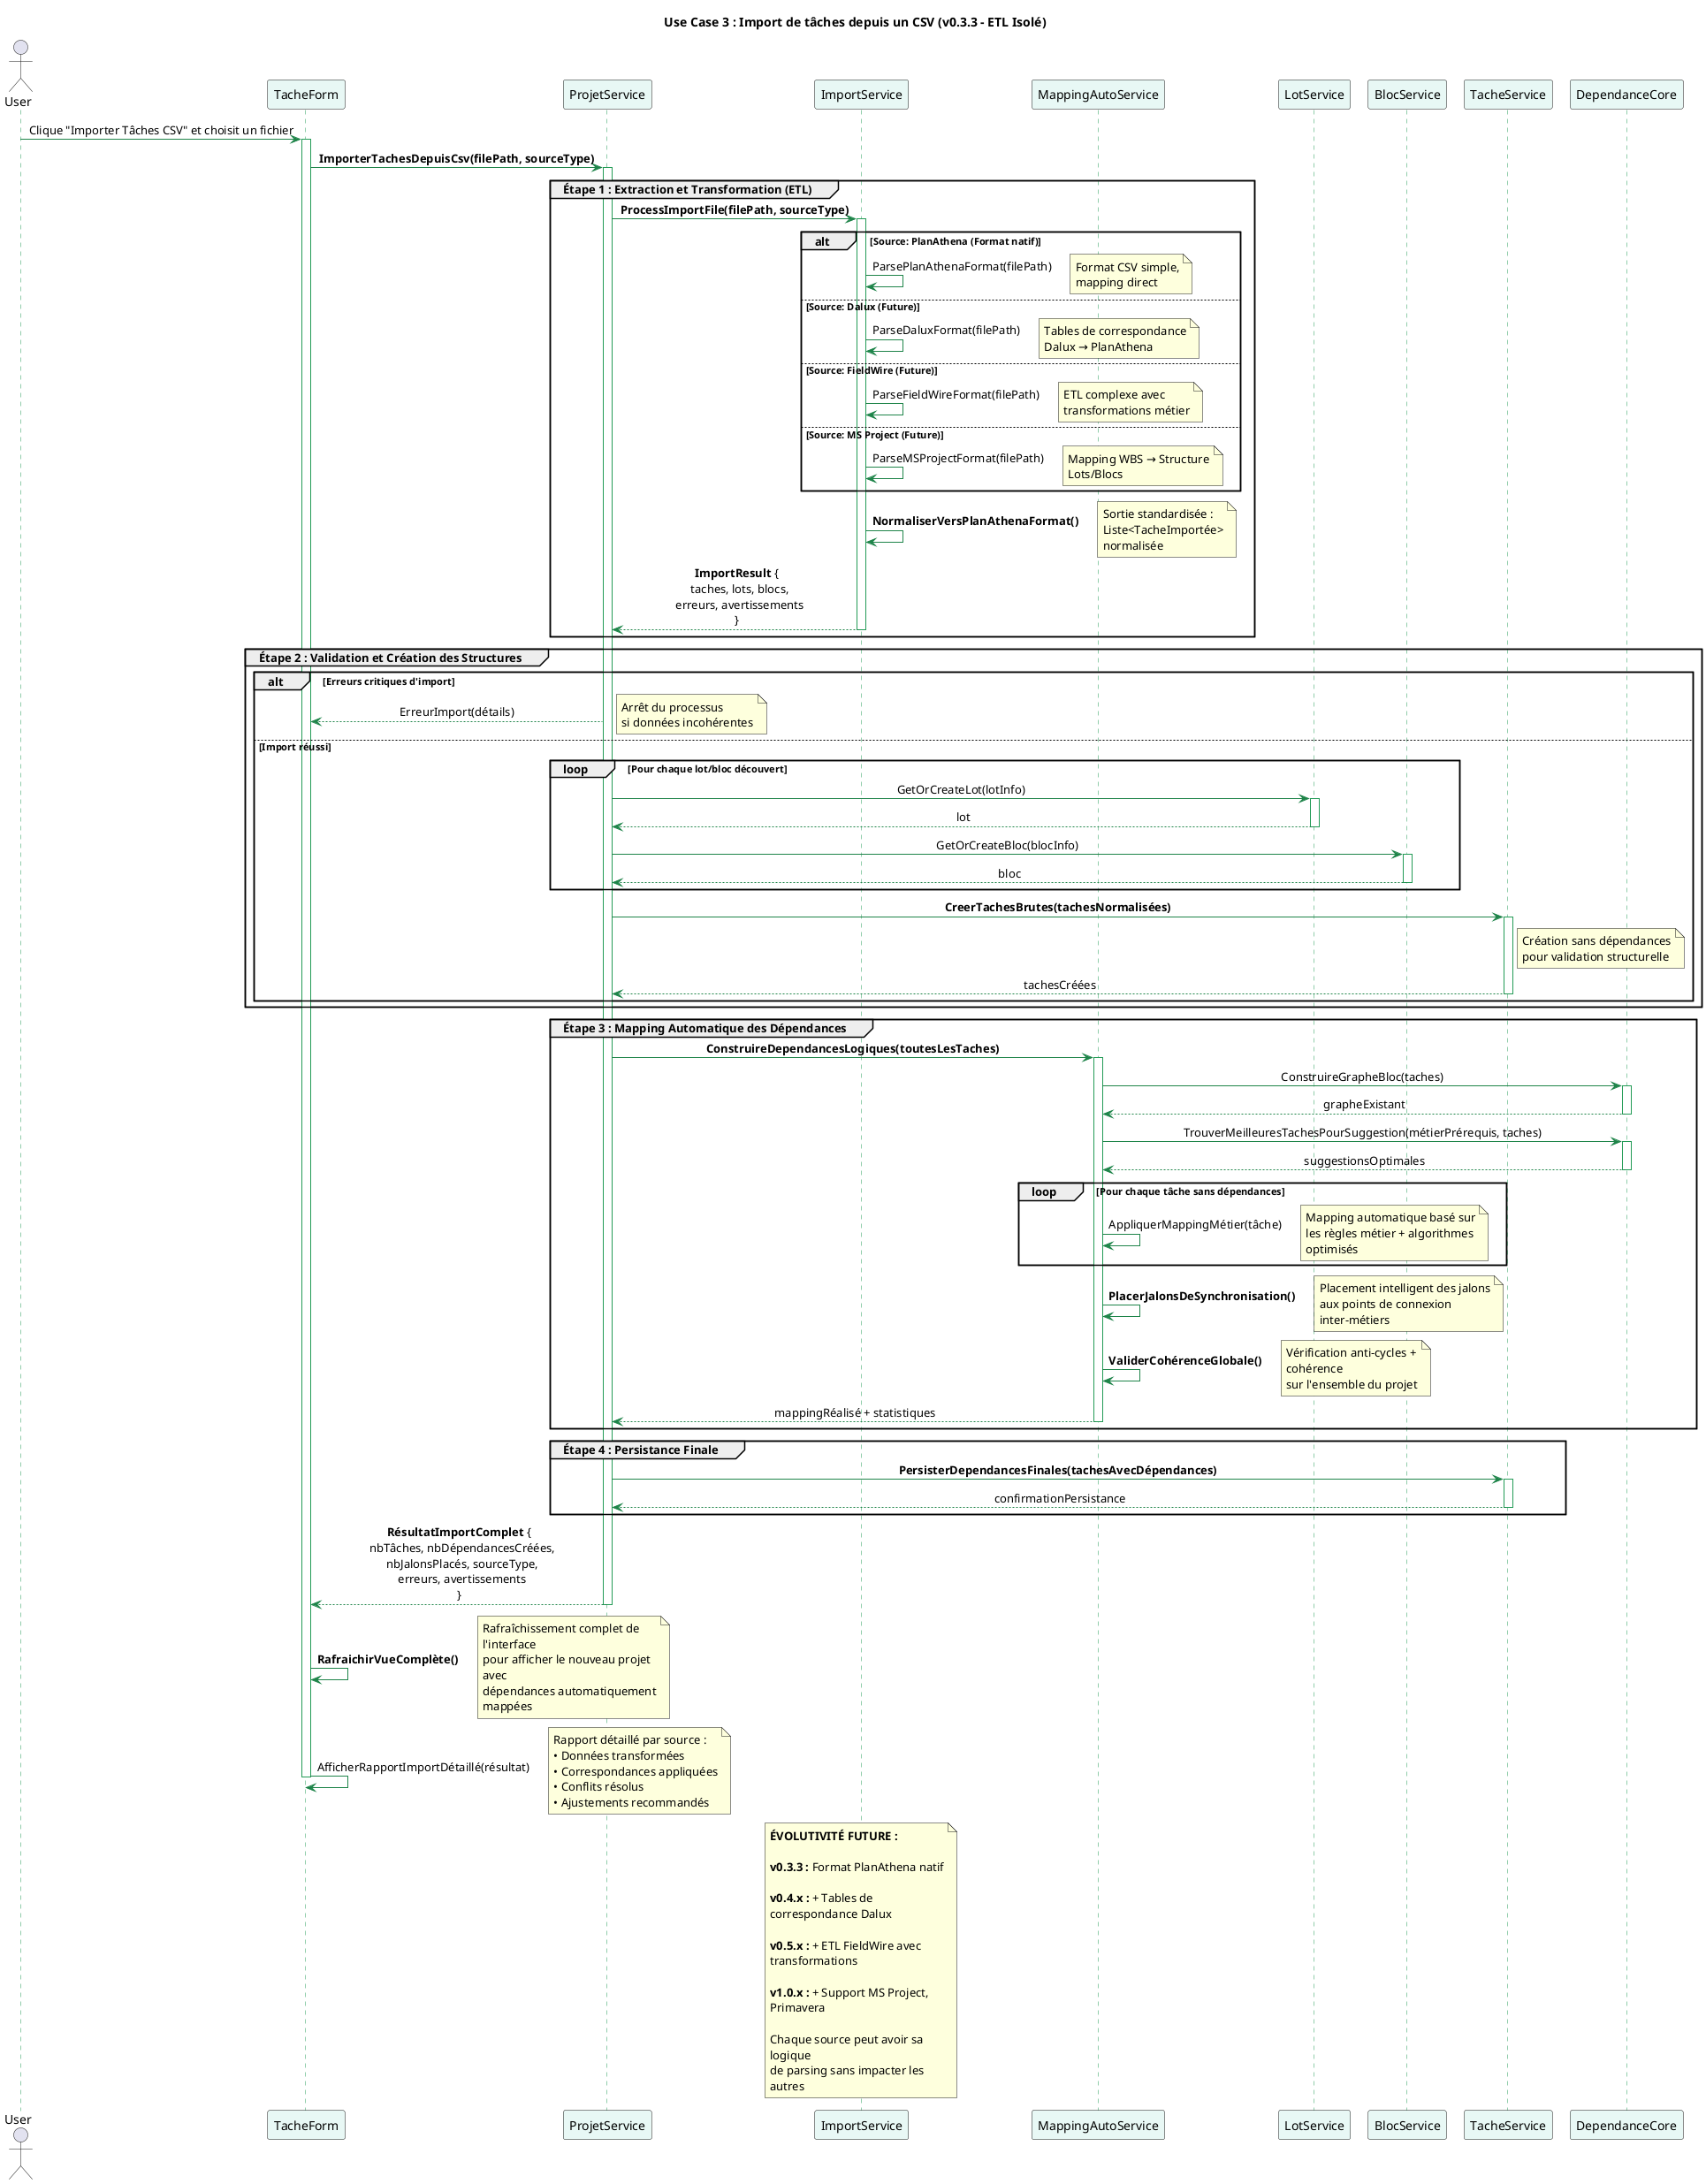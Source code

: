 @startuml
skinparam componentStyle uml2
skinparam wrapWidth 200
skinparam participantPadding 5
skinparam sequenceMessageAlign center
skinparam sequenceArrowColor #1E8449
skinparam sequenceLifeLineBorderColor #239B56
skinparam sequenceParticipantBackgroundColor #E8F8F5

title Use Case 3 : Import de tâches depuis un CSV (v0.3.3 - ETL Isolé)

actor User
participant TacheForm
participant ProjetService
participant ImportService
participant MappingAutoService
participant LotService
participant BlocService
participant TacheService
participant DependanceCore

User -> TacheForm : Clique "Importer Tâches CSV" et choisit un fichier
activate TacheForm

TacheForm -> ProjetService : **ImporterTachesDepuisCsv(filePath, sourceType)**
activate ProjetService

group Étape 1 : Extraction et Transformation (ETL)
    ProjetService -> ImportService : **ProcessImportFile(filePath, sourceType)**
    activate ImportService
    
    alt Source: PlanAthena (Format natif)
        ImportService -> ImportService : ParsePlanAthenaFormat(filePath)
        note right: Format CSV simple,\nmapping direct
    else Source: Dalux (Future)
        ImportService -> ImportService : ParseDaluxFormat(filePath)
        note right: Tables de correspondance\nDalux → PlanAthena
    else Source: FieldWire (Future)
        ImportService -> ImportService : ParseFieldWireFormat(filePath)
        note right: ETL complexe avec\ntransformations métier
    else Source: MS Project (Future)
        ImportService -> ImportService : ParseMSProjectFormat(filePath)
        note right: Mapping WBS → Structure\nLots/Blocs
    end
    
    ImportService -> ImportService : **NormaliserVersPlanAthenaFormat()**
    note right: Sortie standardisée :\nListe<TacheImportée> normalisée
    
    ImportService --> ProjetService : **ImportResult** {\n  taches, lots, blocs,\n  erreurs, avertissements\n}
    deactivate ImportService
end

group Étape 2 : Validation et Création des Structures
    alt Erreurs critiques d'import
        ProjetService --> TacheForm : ErreurImport(détails)
        note right: Arrêt du processus\nsi données incohérentes
    else Import réussi
        loop Pour chaque lot/bloc découvert
            ProjetService -> LotService : GetOrCreateLot(lotInfo)
            activate LotService
            LotService --> ProjetService : lot
            deactivate LotService
            
            ProjetService -> BlocService : GetOrCreateBloc(blocInfo)
            activate BlocService
            BlocService --> ProjetService : bloc
            deactivate BlocService
        end
        
        ProjetService -> TacheService : **CreerTachesBrutes(tachesNormalisées)**
        activate TacheService
        note right TacheService: Création sans dépendances\npour validation structurelle
        TacheService --> ProjetService : tachesCréées
        deactivate TacheService
    end
end

group Étape 3 : Mapping Automatique des Dépendances
    ProjetService -> MappingAutoService : **ConstruireDependancesLogiques(toutesLesTaches)**
    activate MappingAutoService
    
    MappingAutoService -> DependanceCore : ConstruireGrapheBloc(taches)
    activate DependanceCore
    DependanceCore --> MappingAutoService : grapheExistant
    deactivate DependanceCore
    
    MappingAutoService -> DependanceCore : TrouverMeilleuresTachesPourSuggestion(métierPrérequis, taches)
    activate DependanceCore
    DependanceCore --> MappingAutoService : suggestionsOptimales
    deactivate DependanceCore
    
    loop Pour chaque tâche sans dépendances
        MappingAutoService -> MappingAutoService : AppliquerMappingMétier(tâche)
        note right: Mapping automatique basé sur\nles règles métier + algorithmes optimisés
    end
    
    MappingAutoService -> MappingAutoService : **PlacerJalonsDeSynchronisation()**
    note right: Placement intelligent des jalons\naux points de connexion inter-métiers
    
    MappingAutoService -> MappingAutoService : **ValiderCohérenceGlobale()**
    note right: Vérification anti-cycles + cohérence\nsur l'ensemble du projet
    
    MappingAutoService --> ProjetService : mappingRéalisé + statistiques
    deactivate MappingAutoService
end

group Étape 4 : Persistance Finale
    ProjetService -> TacheService : **PersisterDependancesFinales(tachesAvecDépendances)**
    activate TacheService
    TacheService --> ProjetService : confirmationPersistance
    deactivate TacheService
end

ProjetService --> TacheForm : **RésultatImportComplet** {\n  nbTâches, nbDépendancesCréées,\n  nbJalonsPlacés, sourceType,\n  erreurs, avertissements\n}
deactivate ProjetService

TacheForm -> TacheForm : **RafraichirVueComplète()**
note right: Rafraîchissement complet de l'interface\npour afficher le nouveau projet avec\ndépendances automatiquement mappées

TacheForm -> TacheForm : AfficherRapportImportDétaillé(résultat)
note right: Rapport détaillé par source :\n• Données transformées\n• Correspondances appliquées\n• Conflits résolus\n• Ajustements recommandés

deactivate TacheForm

note over ImportService
  <b>ÉVOLUTIVITÉ FUTURE :</b>
  
  <b>v0.3.3 :</b> Format PlanAthena natif
  
  <b>v0.4.x :</b> + Tables de correspondance Dalux
  
  <b>v0.5.x :</b> + ETL FieldWire avec transformations
  
  <b>v1.0.x :</b> + Support MS Project, Primavera
  
  Chaque source peut avoir sa logique
  de parsing sans impacter les autres
end note

@enduml